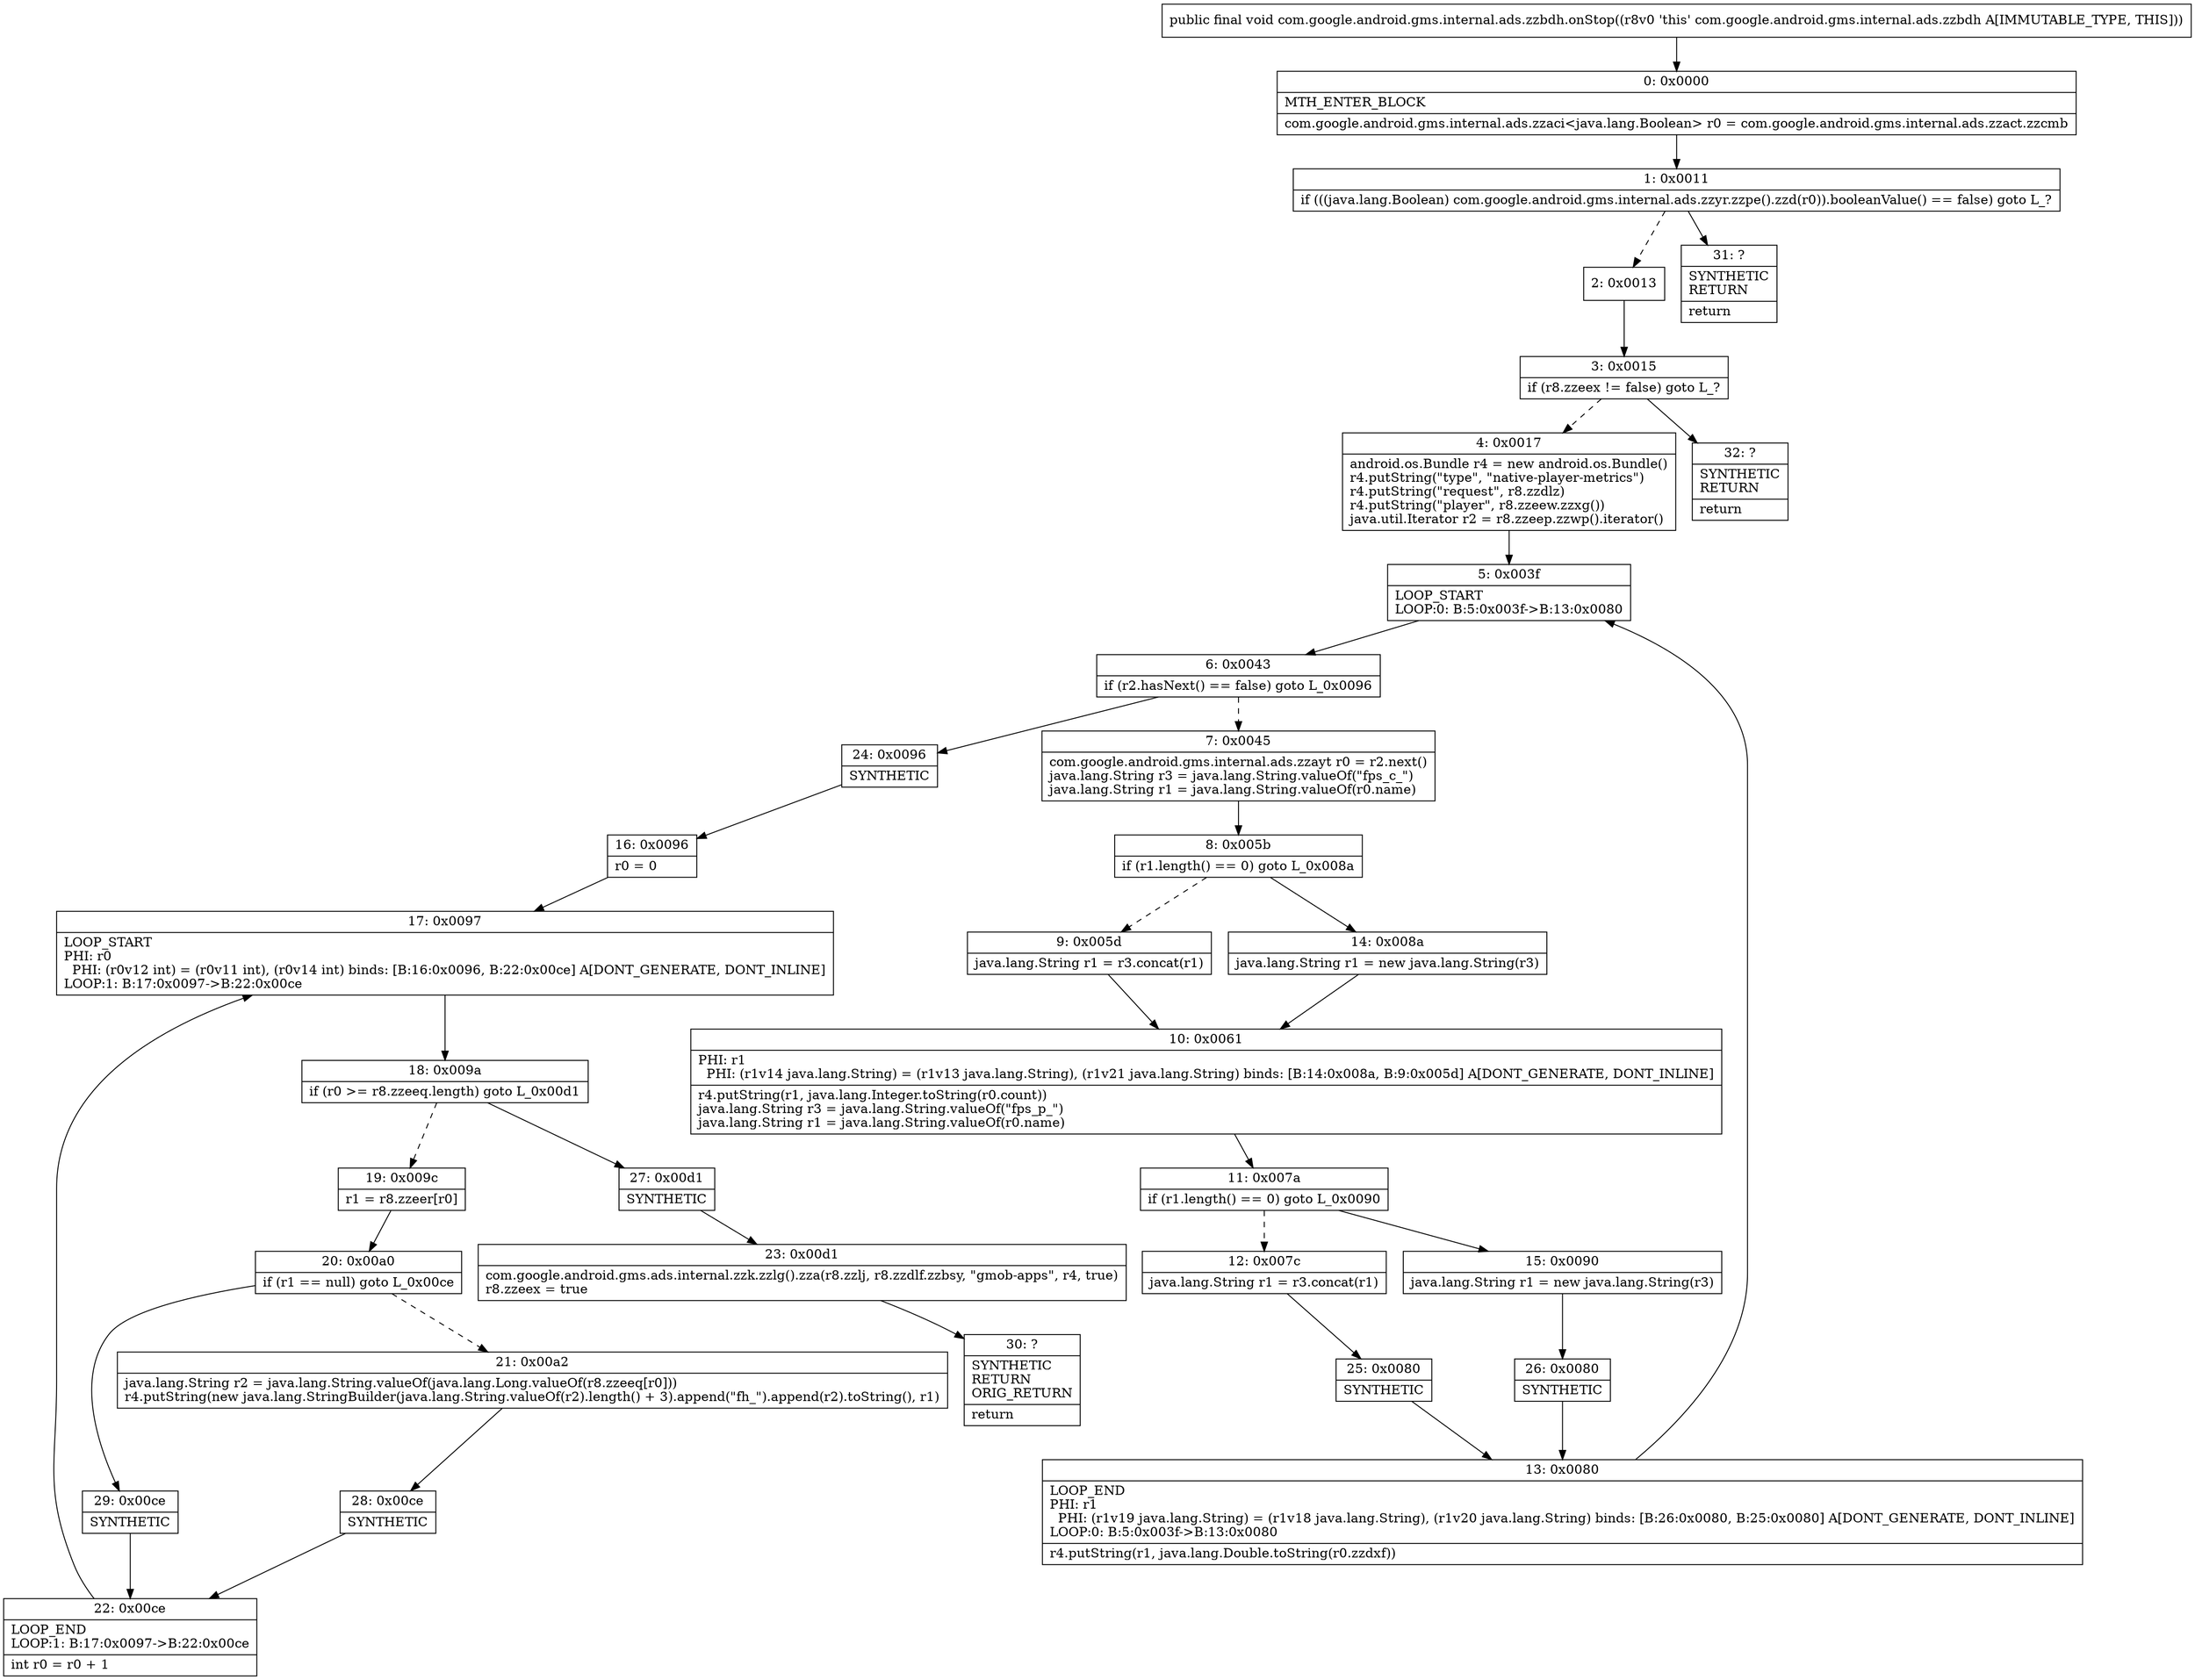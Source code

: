 digraph "CFG forcom.google.android.gms.internal.ads.zzbdh.onStop()V" {
Node_0 [shape=record,label="{0\:\ 0x0000|MTH_ENTER_BLOCK\l|com.google.android.gms.internal.ads.zzaci\<java.lang.Boolean\> r0 = com.google.android.gms.internal.ads.zzact.zzcmb\l}"];
Node_1 [shape=record,label="{1\:\ 0x0011|if (((java.lang.Boolean) com.google.android.gms.internal.ads.zzyr.zzpe().zzd(r0)).booleanValue() == false) goto L_?\l}"];
Node_2 [shape=record,label="{2\:\ 0x0013}"];
Node_3 [shape=record,label="{3\:\ 0x0015|if (r8.zzeex != false) goto L_?\l}"];
Node_4 [shape=record,label="{4\:\ 0x0017|android.os.Bundle r4 = new android.os.Bundle()\lr4.putString(\"type\", \"native\-player\-metrics\")\lr4.putString(\"request\", r8.zzdlz)\lr4.putString(\"player\", r8.zzeew.zzxg())\ljava.util.Iterator r2 = r8.zzeep.zzwp().iterator()\l}"];
Node_5 [shape=record,label="{5\:\ 0x003f|LOOP_START\lLOOP:0: B:5:0x003f\-\>B:13:0x0080\l}"];
Node_6 [shape=record,label="{6\:\ 0x0043|if (r2.hasNext() == false) goto L_0x0096\l}"];
Node_7 [shape=record,label="{7\:\ 0x0045|com.google.android.gms.internal.ads.zzayt r0 = r2.next()\ljava.lang.String r3 = java.lang.String.valueOf(\"fps_c_\")\ljava.lang.String r1 = java.lang.String.valueOf(r0.name)\l}"];
Node_8 [shape=record,label="{8\:\ 0x005b|if (r1.length() == 0) goto L_0x008a\l}"];
Node_9 [shape=record,label="{9\:\ 0x005d|java.lang.String r1 = r3.concat(r1)\l}"];
Node_10 [shape=record,label="{10\:\ 0x0061|PHI: r1 \l  PHI: (r1v14 java.lang.String) = (r1v13 java.lang.String), (r1v21 java.lang.String) binds: [B:14:0x008a, B:9:0x005d] A[DONT_GENERATE, DONT_INLINE]\l|r4.putString(r1, java.lang.Integer.toString(r0.count))\ljava.lang.String r3 = java.lang.String.valueOf(\"fps_p_\")\ljava.lang.String r1 = java.lang.String.valueOf(r0.name)\l}"];
Node_11 [shape=record,label="{11\:\ 0x007a|if (r1.length() == 0) goto L_0x0090\l}"];
Node_12 [shape=record,label="{12\:\ 0x007c|java.lang.String r1 = r3.concat(r1)\l}"];
Node_13 [shape=record,label="{13\:\ 0x0080|LOOP_END\lPHI: r1 \l  PHI: (r1v19 java.lang.String) = (r1v18 java.lang.String), (r1v20 java.lang.String) binds: [B:26:0x0080, B:25:0x0080] A[DONT_GENERATE, DONT_INLINE]\lLOOP:0: B:5:0x003f\-\>B:13:0x0080\l|r4.putString(r1, java.lang.Double.toString(r0.zzdxf))\l}"];
Node_14 [shape=record,label="{14\:\ 0x008a|java.lang.String r1 = new java.lang.String(r3)\l}"];
Node_15 [shape=record,label="{15\:\ 0x0090|java.lang.String r1 = new java.lang.String(r3)\l}"];
Node_16 [shape=record,label="{16\:\ 0x0096|r0 = 0\l}"];
Node_17 [shape=record,label="{17\:\ 0x0097|LOOP_START\lPHI: r0 \l  PHI: (r0v12 int) = (r0v11 int), (r0v14 int) binds: [B:16:0x0096, B:22:0x00ce] A[DONT_GENERATE, DONT_INLINE]\lLOOP:1: B:17:0x0097\-\>B:22:0x00ce\l}"];
Node_18 [shape=record,label="{18\:\ 0x009a|if (r0 \>= r8.zzeeq.length) goto L_0x00d1\l}"];
Node_19 [shape=record,label="{19\:\ 0x009c|r1 = r8.zzeer[r0]\l}"];
Node_20 [shape=record,label="{20\:\ 0x00a0|if (r1 == null) goto L_0x00ce\l}"];
Node_21 [shape=record,label="{21\:\ 0x00a2|java.lang.String r2 = java.lang.String.valueOf(java.lang.Long.valueOf(r8.zzeeq[r0]))\lr4.putString(new java.lang.StringBuilder(java.lang.String.valueOf(r2).length() + 3).append(\"fh_\").append(r2).toString(), r1)\l}"];
Node_22 [shape=record,label="{22\:\ 0x00ce|LOOP_END\lLOOP:1: B:17:0x0097\-\>B:22:0x00ce\l|int r0 = r0 + 1\l}"];
Node_23 [shape=record,label="{23\:\ 0x00d1|com.google.android.gms.ads.internal.zzk.zzlg().zza(r8.zzlj, r8.zzdlf.zzbsy, \"gmob\-apps\", r4, true)\lr8.zzeex = true\l}"];
Node_24 [shape=record,label="{24\:\ 0x0096|SYNTHETIC\l}"];
Node_25 [shape=record,label="{25\:\ 0x0080|SYNTHETIC\l}"];
Node_26 [shape=record,label="{26\:\ 0x0080|SYNTHETIC\l}"];
Node_27 [shape=record,label="{27\:\ 0x00d1|SYNTHETIC\l}"];
Node_28 [shape=record,label="{28\:\ 0x00ce|SYNTHETIC\l}"];
Node_29 [shape=record,label="{29\:\ 0x00ce|SYNTHETIC\l}"];
Node_30 [shape=record,label="{30\:\ ?|SYNTHETIC\lRETURN\lORIG_RETURN\l|return\l}"];
Node_31 [shape=record,label="{31\:\ ?|SYNTHETIC\lRETURN\l|return\l}"];
Node_32 [shape=record,label="{32\:\ ?|SYNTHETIC\lRETURN\l|return\l}"];
MethodNode[shape=record,label="{public final void com.google.android.gms.internal.ads.zzbdh.onStop((r8v0 'this' com.google.android.gms.internal.ads.zzbdh A[IMMUTABLE_TYPE, THIS])) }"];
MethodNode -> Node_0;
Node_0 -> Node_1;
Node_1 -> Node_2[style=dashed];
Node_1 -> Node_31;
Node_2 -> Node_3;
Node_3 -> Node_4[style=dashed];
Node_3 -> Node_32;
Node_4 -> Node_5;
Node_5 -> Node_6;
Node_6 -> Node_7[style=dashed];
Node_6 -> Node_24;
Node_7 -> Node_8;
Node_8 -> Node_9[style=dashed];
Node_8 -> Node_14;
Node_9 -> Node_10;
Node_10 -> Node_11;
Node_11 -> Node_12[style=dashed];
Node_11 -> Node_15;
Node_12 -> Node_25;
Node_13 -> Node_5;
Node_14 -> Node_10;
Node_15 -> Node_26;
Node_16 -> Node_17;
Node_17 -> Node_18;
Node_18 -> Node_19[style=dashed];
Node_18 -> Node_27;
Node_19 -> Node_20;
Node_20 -> Node_21[style=dashed];
Node_20 -> Node_29;
Node_21 -> Node_28;
Node_22 -> Node_17;
Node_23 -> Node_30;
Node_24 -> Node_16;
Node_25 -> Node_13;
Node_26 -> Node_13;
Node_27 -> Node_23;
Node_28 -> Node_22;
Node_29 -> Node_22;
}

